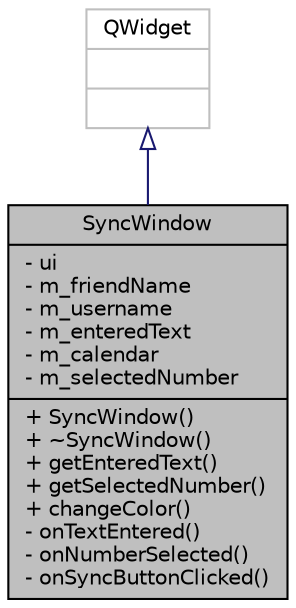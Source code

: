 digraph "SyncWindow"
{
 // LATEX_PDF_SIZE
  edge [fontname="Helvetica",fontsize="10",labelfontname="Helvetica",labelfontsize="10"];
  node [fontname="Helvetica",fontsize="10",shape=record];
  Node1 [label="{SyncWindow\n|- ui\l- m_friendName\l- m_username\l- m_enteredText\l- m_calendar\l- m_selectedNumber\l|+ SyncWindow()\l+ ~SyncWindow()\l+ getEnteredText()\l+ getSelectedNumber()\l+ changeColor()\l- onTextEntered()\l- onNumberSelected()\l- onSyncButtonClicked()\l}",height=0.2,width=0.4,color="black", fillcolor="grey75", style="filled", fontcolor="black",tooltip=" "];
  Node2 -> Node1 [dir="back",color="midnightblue",fontsize="10",style="solid",arrowtail="onormal"];
  Node2 [label="{QWidget\n||}",height=0.2,width=0.4,color="grey75", fillcolor="white", style="filled",tooltip=" "];
}
